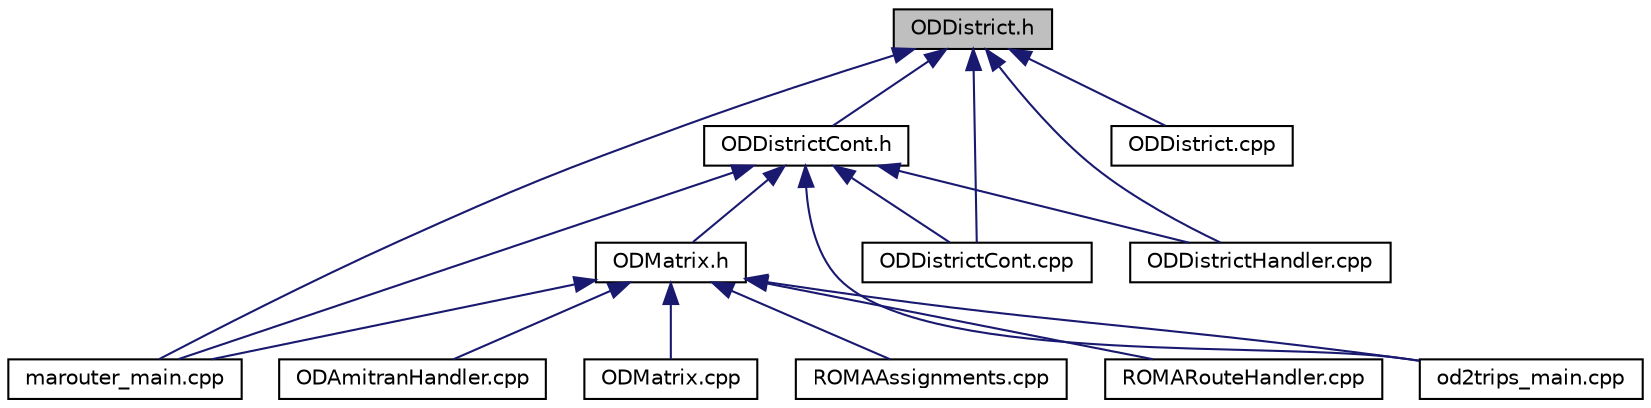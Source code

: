 digraph "ODDistrict.h"
{
  edge [fontname="Helvetica",fontsize="10",labelfontname="Helvetica",labelfontsize="10"];
  node [fontname="Helvetica",fontsize="10",shape=record];
  Node15 [label="ODDistrict.h",height=0.2,width=0.4,color="black", fillcolor="grey75", style="filled", fontcolor="black"];
  Node15 -> Node16 [dir="back",color="midnightblue",fontsize="10",style="solid",fontname="Helvetica"];
  Node16 [label="marouter_main.cpp",height=0.2,width=0.4,color="black", fillcolor="white", style="filled",URL="$df/ddb/marouter__main_8cpp.html"];
  Node15 -> Node17 [dir="back",color="midnightblue",fontsize="10",style="solid",fontname="Helvetica"];
  Node17 [label="ODDistrictCont.h",height=0.2,width=0.4,color="black", fillcolor="white", style="filled",URL="$d0/d39/_o_d_district_cont_8h.html"];
  Node17 -> Node16 [dir="back",color="midnightblue",fontsize="10",style="solid",fontname="Helvetica"];
  Node17 -> Node18 [dir="back",color="midnightblue",fontsize="10",style="solid",fontname="Helvetica"];
  Node18 [label="ODMatrix.h",height=0.2,width=0.4,color="black", fillcolor="white", style="filled",URL="$d6/dc7/_o_d_matrix_8h.html"];
  Node18 -> Node16 [dir="back",color="midnightblue",fontsize="10",style="solid",fontname="Helvetica"];
  Node18 -> Node19 [dir="back",color="midnightblue",fontsize="10",style="solid",fontname="Helvetica"];
  Node19 [label="ROMAAssignments.cpp",height=0.2,width=0.4,color="black", fillcolor="white", style="filled",URL="$d3/d22/_r_o_m_a_assignments_8cpp.html"];
  Node18 -> Node20 [dir="back",color="midnightblue",fontsize="10",style="solid",fontname="Helvetica"];
  Node20 [label="ROMARouteHandler.cpp",height=0.2,width=0.4,color="black", fillcolor="white", style="filled",URL="$dd/ddf/_r_o_m_a_route_handler_8cpp.html"];
  Node18 -> Node21 [dir="back",color="midnightblue",fontsize="10",style="solid",fontname="Helvetica"];
  Node21 [label="ODAmitranHandler.cpp",height=0.2,width=0.4,color="black", fillcolor="white", style="filled",URL="$d1/dae/_o_d_amitran_handler_8cpp.html"];
  Node18 -> Node22 [dir="back",color="midnightblue",fontsize="10",style="solid",fontname="Helvetica"];
  Node22 [label="ODMatrix.cpp",height=0.2,width=0.4,color="black", fillcolor="white", style="filled",URL="$de/d2b/_o_d_matrix_8cpp.html"];
  Node18 -> Node23 [dir="back",color="midnightblue",fontsize="10",style="solid",fontname="Helvetica"];
  Node23 [label="od2trips_main.cpp",height=0.2,width=0.4,color="black", fillcolor="white", style="filled",URL="$d7/d6e/od2trips__main_8cpp.html"];
  Node17 -> Node24 [dir="back",color="midnightblue",fontsize="10",style="solid",fontname="Helvetica"];
  Node24 [label="ODDistrictCont.cpp",height=0.2,width=0.4,color="black", fillcolor="white", style="filled",URL="$d0/d29/_o_d_district_cont_8cpp.html"];
  Node17 -> Node25 [dir="back",color="midnightblue",fontsize="10",style="solid",fontname="Helvetica"];
  Node25 [label="ODDistrictHandler.cpp",height=0.2,width=0.4,color="black", fillcolor="white", style="filled",URL="$d4/de3/_o_d_district_handler_8cpp.html"];
  Node17 -> Node23 [dir="back",color="midnightblue",fontsize="10",style="solid",fontname="Helvetica"];
  Node15 -> Node26 [dir="back",color="midnightblue",fontsize="10",style="solid",fontname="Helvetica"];
  Node26 [label="ODDistrict.cpp",height=0.2,width=0.4,color="black", fillcolor="white", style="filled",URL="$db/de7/_o_d_district_8cpp.html"];
  Node15 -> Node24 [dir="back",color="midnightblue",fontsize="10",style="solid",fontname="Helvetica"];
  Node15 -> Node25 [dir="back",color="midnightblue",fontsize="10",style="solid",fontname="Helvetica"];
}
